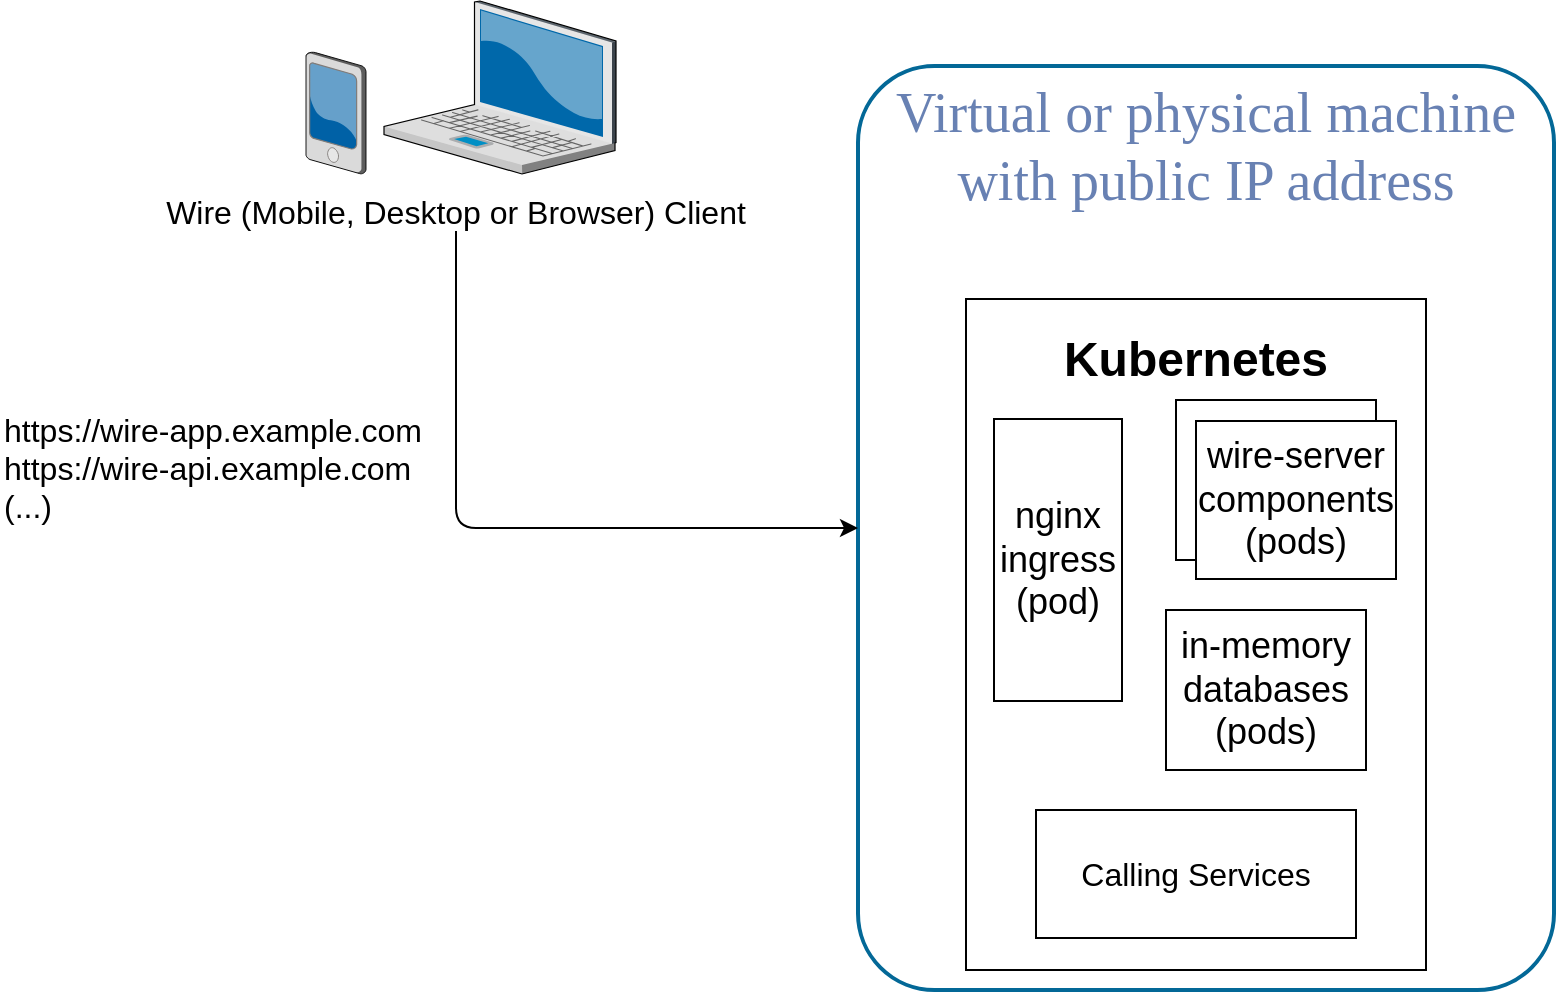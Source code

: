 <mxfile version="27.2.0">
  <diagram name="Page-1" id="e3a06f82-3646-2815-327d-82caf3d4e204">
    <mxGraphModel dx="2066" dy="1168" grid="1" gridSize="10" guides="1" tooltips="1" connect="1" arrows="1" fold="1" page="1" pageScale="1.5" pageWidth="1169" pageHeight="826" background="none" math="0" shadow="0">
      <root>
        <mxCell id="0" style=";html=1;" />
        <mxCell id="1" style=";html=1;" parent="0" />
        <mxCell id="6a7d8f32e03d9370-1" value="" style="verticalLabelPosition=bottom;aspect=fixed;html=1;verticalAlign=top;strokeColor=none;shape=mxgraph.citrix.laptop_2;fillColor=#66B2FF;gradientColor=#0066CC;fontSize=14;" parent="1" vertex="1">
          <mxGeometry x="539.0" y="75.5" width="116" height="86.5" as="geometry" />
        </mxCell>
        <mxCell id="6a7d8f32e03d9370-6" value="" style="verticalLabelPosition=bottom;aspect=fixed;html=1;verticalAlign=top;strokeColor=none;shape=mxgraph.citrix.pda;fillColor=#66B2FF;gradientColor=#0066CC;fontSize=14;" parent="1" vertex="1">
          <mxGeometry x="500.0" y="101" width="30" height="61" as="geometry" />
        </mxCell>
        <mxCell id="L6lRWaiFYsqNyg9JIEbJ-8" value="Virtual or physical machine with public IP address" style="rounded=1;whiteSpace=wrap;html=1;shadow=0;comic=0;strokeColor=#036897;strokeWidth=2;fillColor=none;fontFamily=Verdana;fontSize=28;fontColor=#6881B3;align=center;arcSize=11;verticalAlign=top;" parent="1" vertex="1">
          <mxGeometry x="776" y="108" width="348" height="462" as="geometry" />
        </mxCell>
        <mxCell id="lR0B9XfGnUbkfMmpugOI-1" value="" style="rounded=0;whiteSpace=wrap;html=1;" vertex="1" parent="1">
          <mxGeometry x="830" y="224.5" width="230" height="335.5" as="geometry" />
        </mxCell>
        <mxCell id="L6lRWaiFYsqNyg9JIEbJ-59" value="&lt;div&gt;Calling Services&lt;/div&gt;" style="rounded=0;whiteSpace=wrap;html=1;fontSize=16;" parent="1" vertex="1">
          <mxGeometry x="865" y="480" width="160" height="64" as="geometry" />
        </mxCell>
        <UserObject label="https://wire-app.example.com&lt;br&gt;&lt;div&gt;https://wire-api.example.com&lt;/div&gt;(...)" link="https://wire-app.example.comhttps://wire-api.example.com(...)" id="L6lRWaiFYsqNyg9JIEbJ-68">
          <mxCell style="text;html=1;fontSize=16;" parent="1" vertex="1">
            <mxGeometry x="347" y="274" width="250" height="30" as="geometry" />
          </mxCell>
        </UserObject>
        <mxCell id="L6lRWaiFYsqNyg9JIEbJ-69" value="Wire (Mobile, Desktop or Browser) Client" style="text;html=1;strokeColor=none;fillColor=none;align=center;verticalAlign=middle;whiteSpace=wrap;rounded=0;fontSize=16;" parent="1" vertex="1">
          <mxGeometry x="415" y="170.5" width="320" height="20" as="geometry" />
        </mxCell>
        <mxCell id="L6lRWaiFYsqNyg9JIEbJ-71" value="" style="endArrow=classic;html=1;fontSize=16;exitX=0.5;exitY=1;exitDx=0;exitDy=0;edgeStyle=orthogonalEdgeStyle;" parent="1" source="L6lRWaiFYsqNyg9JIEbJ-69" target="L6lRWaiFYsqNyg9JIEbJ-8" edge="1">
          <mxGeometry width="50" height="50" relative="1" as="geometry">
            <mxPoint x="525" y="393" as="sourcePoint" />
            <mxPoint x="650" y="305" as="targetPoint" />
          </mxGeometry>
        </mxCell>
        <mxCell id="OI5r5fzGcLIYCIhBnp5a-3" value="nginx ingress&lt;br style=&quot;font-size: 18px;&quot;&gt;(pod)" style="rounded=0;whiteSpace=wrap;html=1;fontSize=18;" parent="1" vertex="1">
          <mxGeometry x="844" y="284.5" width="64" height="141" as="geometry" />
        </mxCell>
        <mxCell id="OI5r5fzGcLIYCIhBnp5a-4" value="" style="rounded=0;whiteSpace=wrap;html=1;fontSize=18;" parent="1" vertex="1">
          <mxGeometry x="935" y="275" width="100" height="80" as="geometry" />
        </mxCell>
        <mxCell id="OI5r5fzGcLIYCIhBnp5a-5" value="wire-server components&lt;br style=&quot;font-size: 18px;&quot;&gt;(pods)" style="rounded=0;whiteSpace=wrap;html=1;fontSize=18;" parent="1" vertex="1">
          <mxGeometry x="945" y="285.5" width="100" height="79" as="geometry" />
        </mxCell>
        <mxCell id="OI5r5fzGcLIYCIhBnp5a-6" value="in-memory databases&lt;br style=&quot;font-size: 18px;&quot;&gt;(pods)" style="rounded=0;whiteSpace=wrap;html=1;fontSize=18;" parent="1" vertex="1">
          <mxGeometry x="930" y="380" width="100" height="80" as="geometry" />
        </mxCell>
        <mxCell id="lR0B9XfGnUbkfMmpugOI-2" value="&lt;div&gt;&lt;font style=&quot;font-size: 24px;&quot;&gt;&lt;b&gt;Kubernetes&lt;/b&gt;&lt;/font&gt;&lt;/div&gt;" style="text;html=1;align=center;verticalAlign=middle;whiteSpace=wrap;rounded=0;" vertex="1" parent="1">
          <mxGeometry x="865" y="240" width="160" height="30" as="geometry" />
        </mxCell>
      </root>
    </mxGraphModel>
  </diagram>
</mxfile>
